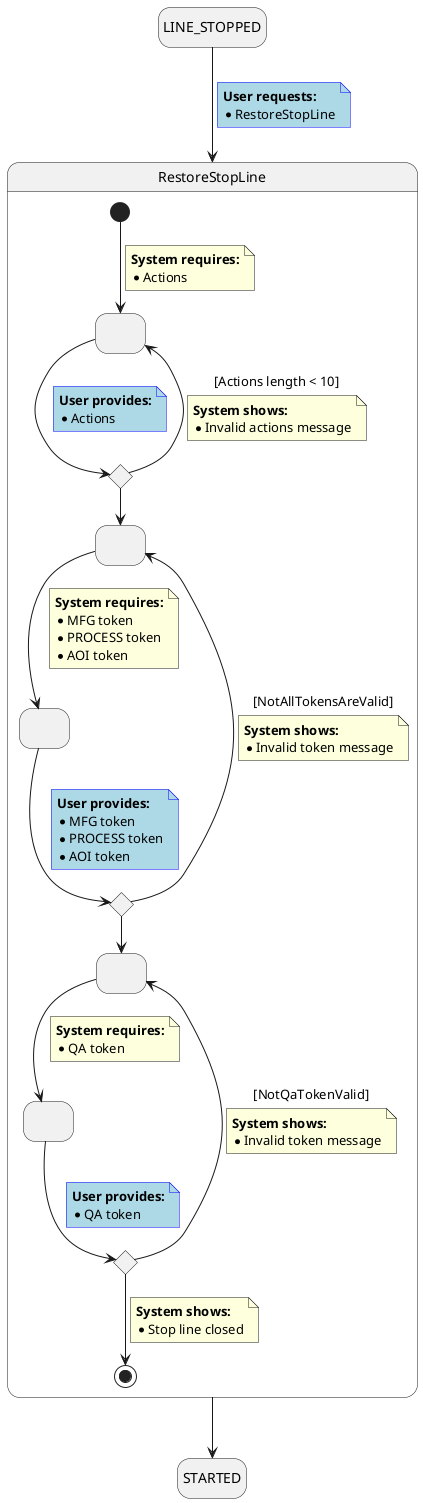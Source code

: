 ﻿@startuml RestoreStopLine Use Case Detail
hide empty description

LINE_STOPPED --> RestoreStopLine
    note on link #LightBlue;line:blue;
        **User requests:**
        * RestoreStopLine
    end note
    
state RestoreStopLine {
    state S1 as " "
    state S2 as " "
    state S3 as " "
    state S4 as " "
    state S5 as " "
    state IF2 <<choice>>
    state IF1 <<choice>>
    state IF3 <<choice>>
    
    [*] --> S1
        note on link
            **System requires:**
            * Actions
        end note    
        
    S1 --> IF1
        note on link #LightBlue;line:blue;
            **User provides:**
            * Actions
        end note
    
    IF1 --> S2
    IF1 --> S1 : [Actions length < 10]
        note on link
            **System shows:**
            * Invalid actions message
        end note
        
    S2 --> S3
        note on link
            **System requires:**
            * MFG token
            * PROCESS token
            * AOI token
        end note
        
    S3 --> IF2
        note on link #LightBlue;line:blue;
            **User provides:**
            * MFG token
            * PROCESS token
            * AOI token
        end note
        
    IF2 --> S2 : [NotAllTokensAreValid]
        note on link
            **System shows:**
            * Invalid token message
        end note
    IF2 --> S4        
        
    S4 --> S5
        note on link
            **System requires:**
            * QA token
        end note    
        
    S5 --> IF3
        note on link #LightBlue;line:blue;
            **User provides:**
            * QA token
        end note
        
    IF3 --> S4 : [NotQaTokenValid]
        note on link
            **System shows:**
            * Invalid token message
        end note
    
    IF3 --> [*]
    note on link
        **System shows:**
        * Stop line closed
    end note
}
RestoreStopLine  --> STARTED
@enduml